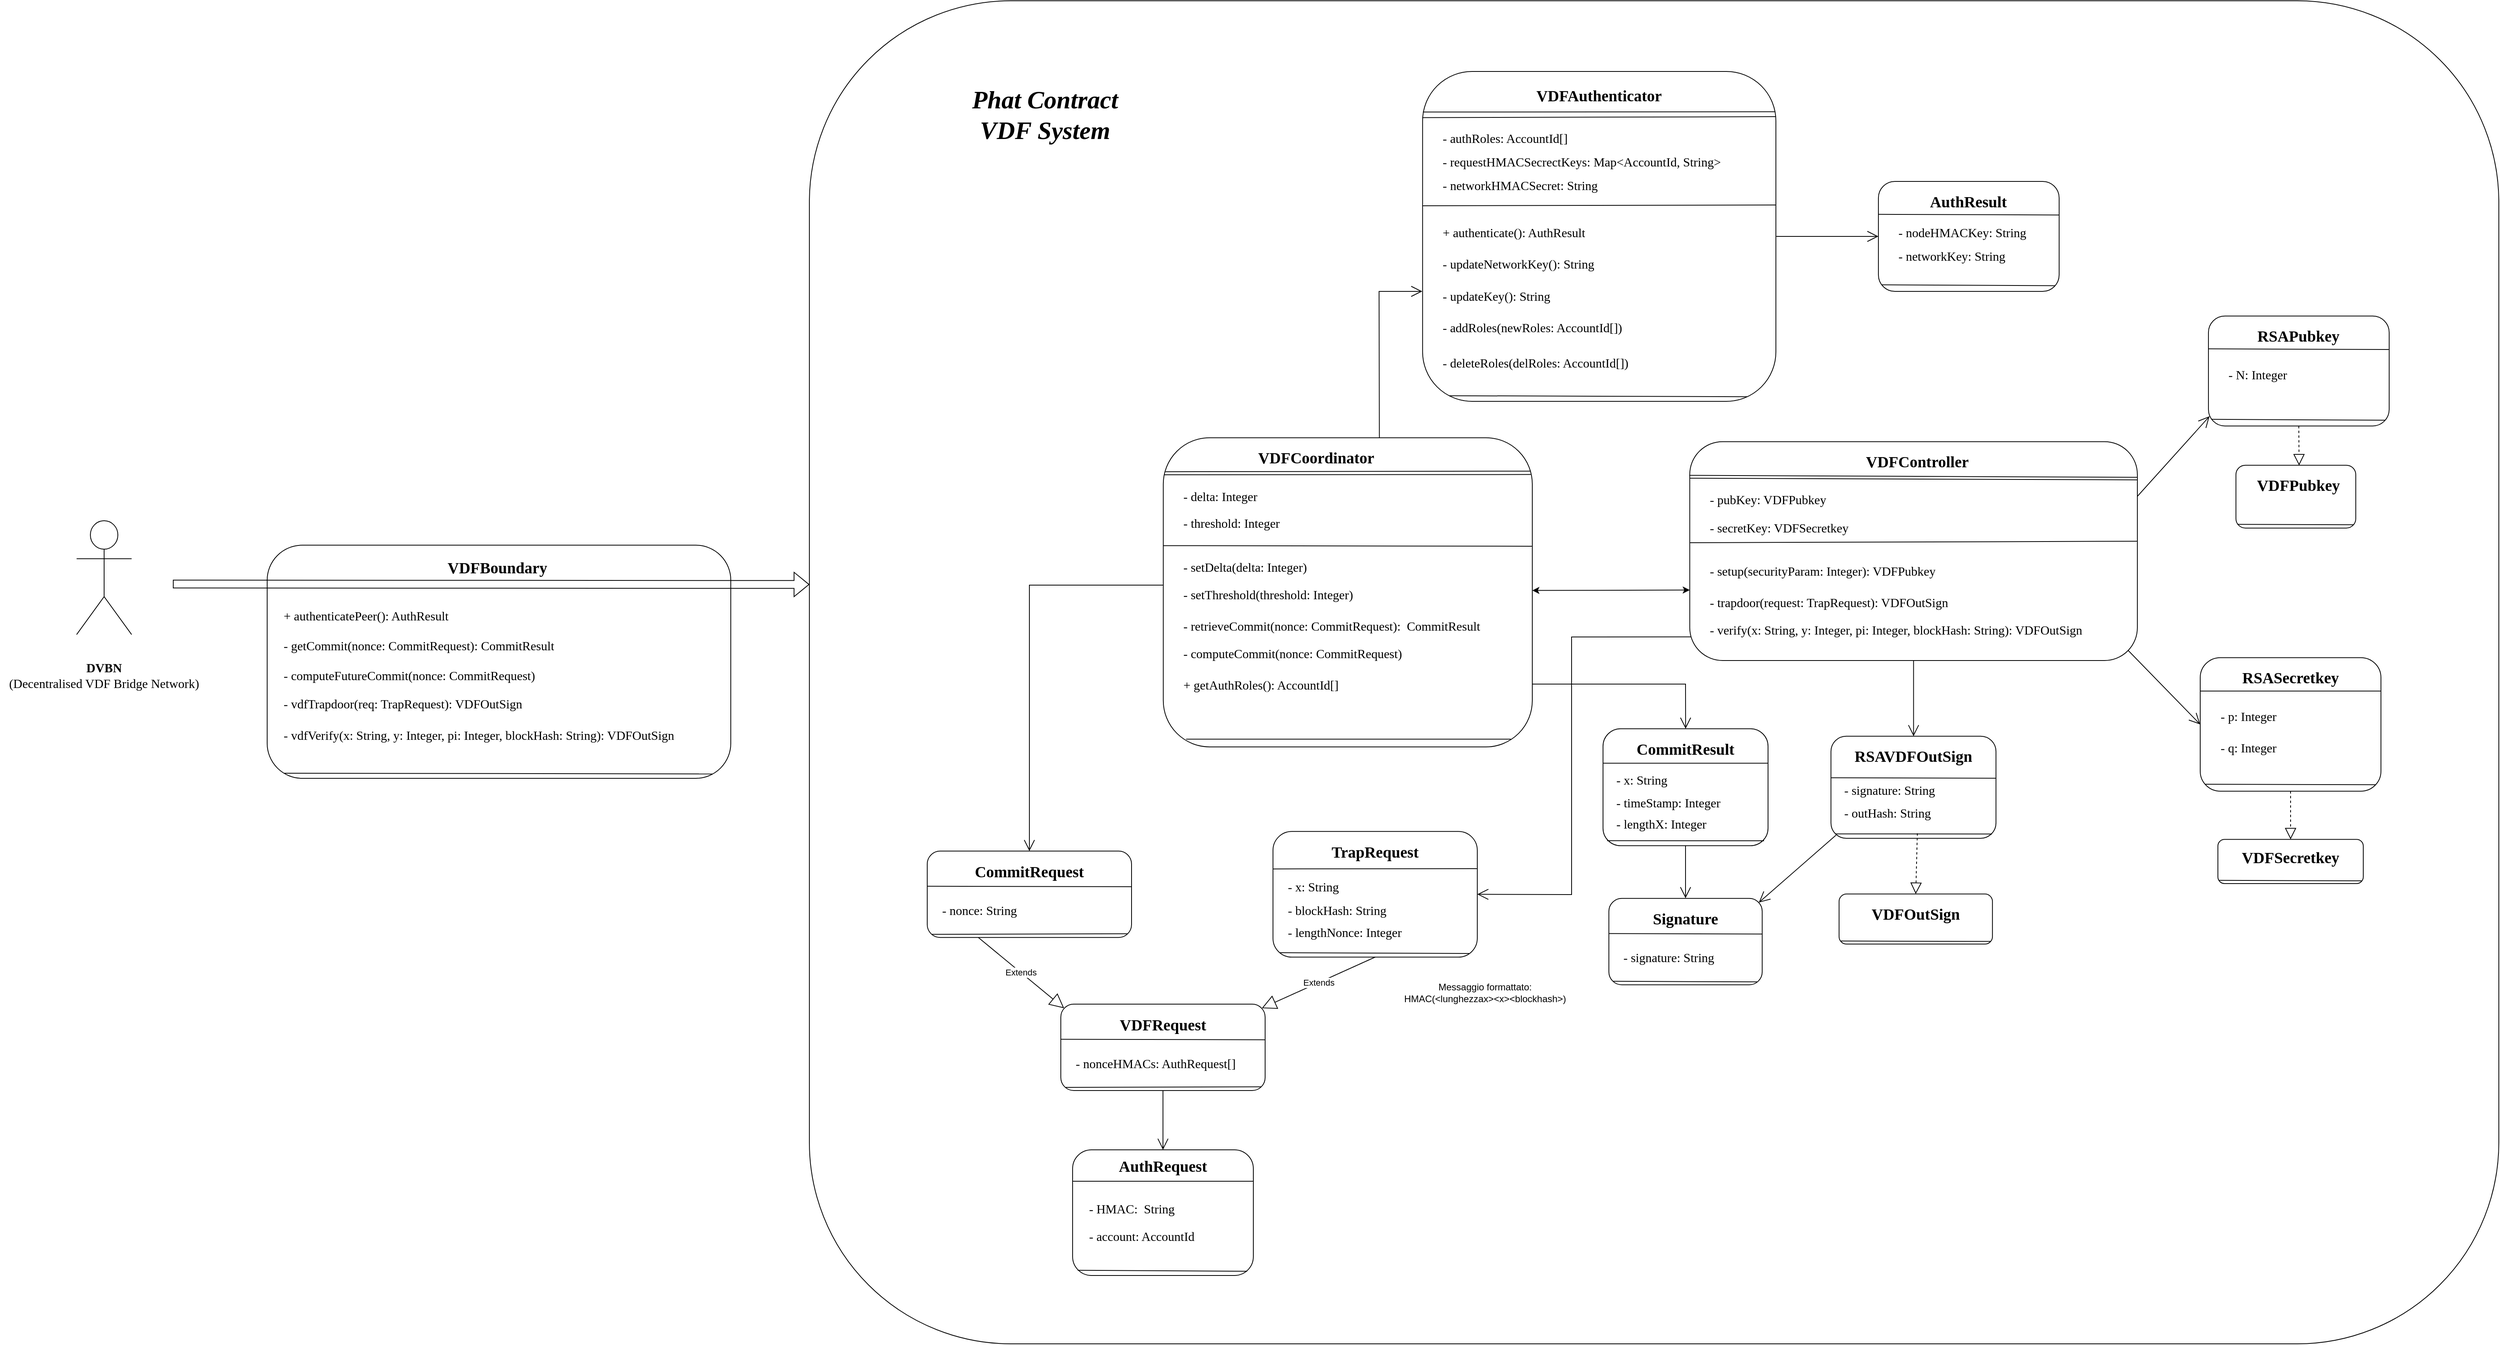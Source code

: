 <mxfile version="21.3.8" type="github">
  <diagram id="C5RBs43oDa-KdzZeNtuy" name="Page-1">
    <mxGraphModel dx="5760" dy="2260" grid="1" gridSize="10" guides="1" tooltips="1" connect="1" arrows="1" fold="1" page="1" pageScale="1" pageWidth="120000" pageHeight="160000" math="0" shadow="0">
      <root>
        <mxCell id="WIyWlLk6GJQsqaUBKTNV-0" />
        <mxCell id="WIyWlLk6GJQsqaUBKTNV-1" parent="WIyWlLk6GJQsqaUBKTNV-0" />
        <mxCell id="0fWm44xVdsUBo4QT0MKz-51" value="" style="rounded=1;whiteSpace=wrap;html=1;" vertex="1" parent="WIyWlLk6GJQsqaUBKTNV-1">
          <mxGeometry x="1110" y="250" width="2150" height="1710" as="geometry" />
        </mxCell>
        <mxCell id="3_1_JiswwGQ6XDFufu0A-0" value="" style="rounded=1;whiteSpace=wrap;html=1;" parent="WIyWlLk6GJQsqaUBKTNV-1" vertex="1">
          <mxGeometry x="2230.39" y="811.32" width="569.61" height="278.68" as="geometry" />
        </mxCell>
        <mxCell id="3_1_JiswwGQ6XDFufu0A-1" value="&lt;b&gt;VDFController&lt;/b&gt;" style="text;html=1;strokeColor=none;fillColor=none;align=center;verticalAlign=middle;whiteSpace=wrap;rounded=0;fontFamily=Georgia;fontSize=20;" parent="WIyWlLk6GJQsqaUBKTNV-1" vertex="1">
          <mxGeometry x="2440.19" y="811.32" width="160" height="50" as="geometry" />
        </mxCell>
        <mxCell id="3_1_JiswwGQ6XDFufu0A-7" value="&lt;font style=&quot;font-size: 16px;&quot; face=&quot;Georgia&quot;&gt;- pubKey: VDFPubkey&lt;/font&gt;" style="text;strokeColor=none;fillColor=none;align=left;verticalAlign=middle;spacingLeft=4;spacingRight=4;overflow=hidden;points=[[0,0.5],[1,0.5]];portConstraint=eastwest;rotatable=0;whiteSpace=wrap;html=1;" parent="WIyWlLk6GJQsqaUBKTNV-1" vertex="1">
          <mxGeometry x="2250.39" y="870.0" width="180" height="30" as="geometry" />
        </mxCell>
        <mxCell id="3_1_JiswwGQ6XDFufu0A-8" value="&lt;font style=&quot;font-size: 16px;&quot; face=&quot;Georgia&quot;&gt;- secretKey: VDFSecretkey&lt;/font&gt;" style="text;strokeColor=none;fillColor=none;align=left;verticalAlign=middle;spacingLeft=4;spacingRight=4;overflow=hidden;points=[[0,0.5],[1,0.5]];portConstraint=eastwest;rotatable=0;whiteSpace=wrap;html=1;" parent="WIyWlLk6GJQsqaUBKTNV-1" vertex="1">
          <mxGeometry x="2250.39" y="906.32" width="200" height="30" as="geometry" />
        </mxCell>
        <mxCell id="3_1_JiswwGQ6XDFufu0A-9" value="&lt;font style=&quot;font-size: 16px;&quot; face=&quot;Georgia&quot;&gt;- setup(securityParam: Integer): VDFPubkey&lt;/font&gt;" style="text;strokeColor=none;fillColor=none;align=left;verticalAlign=middle;spacingLeft=4;spacingRight=4;overflow=hidden;points=[[0,0.5],[1,0.5]];portConstraint=eastwest;rotatable=0;whiteSpace=wrap;html=1;" parent="WIyWlLk6GJQsqaUBKTNV-1" vertex="1">
          <mxGeometry x="2250.39" y="961.32" width="339.61" height="30" as="geometry" />
        </mxCell>
        <mxCell id="3_1_JiswwGQ6XDFufu0A-10" value="&lt;font style=&quot;font-size: 16px;&quot; face=&quot;Georgia&quot;&gt;- trapdoor(request: TrapRequest): VDFOutSign&lt;/font&gt;" style="text;strokeColor=none;fillColor=none;align=left;verticalAlign=middle;spacingLeft=4;spacingRight=4;overflow=hidden;points=[[0,0.5],[1,0.5]];portConstraint=eastwest;rotatable=0;whiteSpace=wrap;html=1;" parent="WIyWlLk6GJQsqaUBKTNV-1" vertex="1">
          <mxGeometry x="2250.39" y="1001.32" width="359.61" height="30" as="geometry" />
        </mxCell>
        <mxCell id="3_1_JiswwGQ6XDFufu0A-29" value="" style="rounded=1;whiteSpace=wrap;html=1;" parent="WIyWlLk6GJQsqaUBKTNV-1" vertex="1">
          <mxGeometry x="1560.39" y="806.32" width="469.61" height="393.68" as="geometry" />
        </mxCell>
        <mxCell id="3_1_JiswwGQ6XDFufu0A-30" value="&lt;b&gt;VDFCoordinator&lt;/b&gt;" style="text;html=1;strokeColor=none;fillColor=none;align=center;verticalAlign=middle;whiteSpace=wrap;rounded=0;fontFamily=Georgia;fontSize=20;" parent="WIyWlLk6GJQsqaUBKTNV-1" vertex="1">
          <mxGeometry x="1675.39" y="806.32" width="160" height="50" as="geometry" />
        </mxCell>
        <mxCell id="3_1_JiswwGQ6XDFufu0A-31" value="&lt;font style=&quot;font-size: 16px;&quot; face=&quot;Georgia&quot;&gt;- delta: Integer&lt;/font&gt;" style="text;strokeColor=none;fillColor=none;align=left;verticalAlign=middle;spacingLeft=4;spacingRight=4;overflow=hidden;points=[[0,0.5],[1,0.5]];portConstraint=eastwest;rotatable=0;whiteSpace=wrap;html=1;" parent="WIyWlLk6GJQsqaUBKTNV-1" vertex="1">
          <mxGeometry x="1580.39" y="866.32" width="180" height="30" as="geometry" />
        </mxCell>
        <mxCell id="3_1_JiswwGQ6XDFufu0A-32" value="&lt;font style=&quot;font-size: 16px;&quot; face=&quot;Georgia&quot;&gt;- threshold: Integer&lt;/font&gt;" style="text;strokeColor=none;fillColor=none;align=left;verticalAlign=middle;spacingLeft=4;spacingRight=4;overflow=hidden;points=[[0,0.5],[1,0.5]];portConstraint=eastwest;rotatable=0;whiteSpace=wrap;html=1;" parent="WIyWlLk6GJQsqaUBKTNV-1" vertex="1">
          <mxGeometry x="1580.39" y="900.0" width="170" height="30" as="geometry" />
        </mxCell>
        <mxCell id="3_1_JiswwGQ6XDFufu0A-33" value="&lt;font style=&quot;font-size: 16px;&quot; face=&quot;Georgia&quot;&gt;- setDelta(delta: Integer)&lt;/font&gt;" style="text;strokeColor=none;fillColor=none;align=left;verticalAlign=middle;spacingLeft=4;spacingRight=4;overflow=hidden;points=[[0,0.5],[1,0.5]];portConstraint=eastwest;rotatable=0;whiteSpace=wrap;html=1;" parent="WIyWlLk6GJQsqaUBKTNV-1" vertex="1">
          <mxGeometry x="1580.39" y="956.32" width="290" height="30" as="geometry" />
        </mxCell>
        <mxCell id="3_1_JiswwGQ6XDFufu0A-34" value="&lt;font style=&quot;font-size: 16px;&quot; face=&quot;Georgia&quot;&gt;- setThreshold(threshold: Integer)&lt;/font&gt;" style="text;strokeColor=none;fillColor=none;align=left;verticalAlign=middle;spacingLeft=4;spacingRight=4;overflow=hidden;points=[[0,0.5],[1,0.5]];portConstraint=eastwest;rotatable=0;whiteSpace=wrap;html=1;" parent="WIyWlLk6GJQsqaUBKTNV-1" vertex="1">
          <mxGeometry x="1580.0" y="991.32" width="370" height="30" as="geometry" />
        </mxCell>
        <mxCell id="3_1_JiswwGQ6XDFufu0A-35" value="&lt;font style=&quot;font-size: 16px;&quot; face=&quot;Georgia&quot;&gt;- retrieveCommit(nonce: CommitRequest):&amp;nbsp; CommitResult&lt;/font&gt;" style="text;strokeColor=none;fillColor=none;align=left;verticalAlign=middle;spacingLeft=4;spacingRight=4;overflow=hidden;points=[[0,0.5],[1,0.5]];portConstraint=eastwest;rotatable=0;whiteSpace=wrap;html=1;" parent="WIyWlLk6GJQsqaUBKTNV-1" vertex="1">
          <mxGeometry x="1580.39" y="1031.32" width="439.61" height="30" as="geometry" />
        </mxCell>
        <mxCell id="3_1_JiswwGQ6XDFufu0A-36" value="&lt;font style=&quot;font-size: 16px;&quot; face=&quot;Georgia&quot;&gt;+ getAuthRoles(): AccountId[]&lt;/font&gt;" style="text;strokeColor=none;fillColor=none;align=left;verticalAlign=middle;spacingLeft=4;spacingRight=4;overflow=hidden;points=[[0,0.5],[1,0.5]];portConstraint=eastwest;rotatable=0;whiteSpace=wrap;html=1;" parent="WIyWlLk6GJQsqaUBKTNV-1" vertex="1">
          <mxGeometry x="1580.0" y="1106.32" width="290" height="30" as="geometry" />
        </mxCell>
        <mxCell id="3_1_JiswwGQ6XDFufu0A-37" value="" style="rounded=1;whiteSpace=wrap;html=1;" parent="WIyWlLk6GJQsqaUBKTNV-1" vertex="1">
          <mxGeometry x="1890.39" y="340" width="449.61" height="420" as="geometry" />
        </mxCell>
        <mxCell id="3_1_JiswwGQ6XDFufu0A-38" value="&lt;b&gt;VDFAuthenticator&lt;/b&gt;" style="text;html=1;strokeColor=none;fillColor=none;align=center;verticalAlign=middle;whiteSpace=wrap;rounded=0;fontFamily=Georgia;fontSize=20;" parent="WIyWlLk6GJQsqaUBKTNV-1" vertex="1">
          <mxGeometry x="2035.2" y="350" width="160" height="40" as="geometry" />
        </mxCell>
        <mxCell id="3_1_JiswwGQ6XDFufu0A-39" value="&lt;font style=&quot;font-size: 16px;&quot; face=&quot;Georgia&quot;&gt;- authRoles: AccountId[]&lt;/font&gt;" style="text;strokeColor=none;fillColor=none;align=left;verticalAlign=middle;spacingLeft=4;spacingRight=4;overflow=hidden;points=[[0,0.5],[1,0.5]];portConstraint=eastwest;rotatable=0;whiteSpace=wrap;html=1;" parent="WIyWlLk6GJQsqaUBKTNV-1" vertex="1">
          <mxGeometry x="1910" y="410" width="199.61" height="30" as="geometry" />
        </mxCell>
        <mxCell id="3_1_JiswwGQ6XDFufu0A-41" value="&lt;font style=&quot;font-size: 16px;&quot; face=&quot;Georgia&quot;&gt;- updateKey(): String&lt;/font&gt;" style="text;strokeColor=none;fillColor=none;align=left;verticalAlign=middle;spacingLeft=4;spacingRight=4;overflow=hidden;points=[[0,0.5],[1,0.5]];portConstraint=eastwest;rotatable=0;whiteSpace=wrap;html=1;" parent="WIyWlLk6GJQsqaUBKTNV-1" vertex="1">
          <mxGeometry x="1910.0" y="611.32" width="290" height="30" as="geometry" />
        </mxCell>
        <mxCell id="3_1_JiswwGQ6XDFufu0A-42" value="&lt;font style=&quot;font-size: 16px;&quot; face=&quot;Georgia&quot;&gt;- addRoles(newRoles: AccountId[])&lt;/font&gt;" style="text;strokeColor=none;fillColor=none;align=left;verticalAlign=middle;spacingLeft=4;spacingRight=4;overflow=hidden;points=[[0,0.5],[1,0.5]];portConstraint=eastwest;rotatable=0;whiteSpace=wrap;html=1;" parent="WIyWlLk6GJQsqaUBKTNV-1" vertex="1">
          <mxGeometry x="1910.0" y="651.32" width="290" height="30" as="geometry" />
        </mxCell>
        <mxCell id="3_1_JiswwGQ6XDFufu0A-43" value="&lt;font style=&quot;font-size: 16px;&quot; face=&quot;Georgia&quot;&gt;- deleteRoles(delRoles: AccountId[])&lt;/font&gt;" style="text;strokeColor=none;fillColor=none;align=left;verticalAlign=middle;spacingLeft=4;spacingRight=4;overflow=hidden;points=[[0,0.5],[1,0.5]];portConstraint=eastwest;rotatable=0;whiteSpace=wrap;html=1;" parent="WIyWlLk6GJQsqaUBKTNV-1" vertex="1">
          <mxGeometry x="1910.39" y="696.32" width="290" height="30" as="geometry" />
        </mxCell>
        <mxCell id="3_1_JiswwGQ6XDFufu0A-45" value="" style="rounded=1;whiteSpace=wrap;html=1;" parent="WIyWlLk6GJQsqaUBKTNV-1" vertex="1">
          <mxGeometry x="2890.46" y="651.32" width="230" height="140" as="geometry" />
        </mxCell>
        <mxCell id="3_1_JiswwGQ6XDFufu0A-46" value="&lt;b&gt;RSAPubkey&lt;/b&gt;" style="text;html=1;strokeColor=none;fillColor=none;align=center;verticalAlign=middle;whiteSpace=wrap;rounded=0;fontFamily=Georgia;fontSize=20;" parent="WIyWlLk6GJQsqaUBKTNV-1" vertex="1">
          <mxGeometry x="2925.46" y="651.32" width="160" height="50" as="geometry" />
        </mxCell>
        <mxCell id="3_1_JiswwGQ6XDFufu0A-47" value="&lt;font style=&quot;font-size: 16px;&quot; face=&quot;Georgia&quot;&gt;- N: Integer&lt;/font&gt;" style="text;strokeColor=none;fillColor=none;align=left;verticalAlign=middle;spacingLeft=4;spacingRight=4;overflow=hidden;points=[[0,0.5],[1,0.5]];portConstraint=eastwest;rotatable=0;whiteSpace=wrap;html=1;" parent="WIyWlLk6GJQsqaUBKTNV-1" vertex="1">
          <mxGeometry x="2910.46" y="711.32" width="180" height="30" as="geometry" />
        </mxCell>
        <mxCell id="3_1_JiswwGQ6XDFufu0A-53" value="" style="rounded=1;whiteSpace=wrap;html=1;" parent="WIyWlLk6GJQsqaUBKTNV-1" vertex="1">
          <mxGeometry x="2925.46" y="841.32" width="152.5" height="80" as="geometry" />
        </mxCell>
        <mxCell id="3_1_JiswwGQ6XDFufu0A-54" value="&lt;b&gt;VDFPubkey&lt;/b&gt;" style="text;html=1;strokeColor=none;fillColor=none;align=center;verticalAlign=middle;whiteSpace=wrap;rounded=0;fontFamily=Georgia;fontSize=20;" parent="WIyWlLk6GJQsqaUBKTNV-1" vertex="1">
          <mxGeometry x="2925.46" y="846.32" width="160" height="40" as="geometry" />
        </mxCell>
        <mxCell id="3_1_JiswwGQ6XDFufu0A-56" value="" style="rounded=1;whiteSpace=wrap;html=1;" parent="WIyWlLk6GJQsqaUBKTNV-1" vertex="1">
          <mxGeometry x="2880" y="1086.32" width="230" height="170" as="geometry" />
        </mxCell>
        <mxCell id="3_1_JiswwGQ6XDFufu0A-57" value="&lt;b&gt;RSASecretkey&lt;/b&gt;" style="text;html=1;strokeColor=none;fillColor=none;align=center;verticalAlign=middle;whiteSpace=wrap;rounded=0;fontFamily=Georgia;fontSize=20;" parent="WIyWlLk6GJQsqaUBKTNV-1" vertex="1">
          <mxGeometry x="2915" y="1086.32" width="160" height="50" as="geometry" />
        </mxCell>
        <mxCell id="3_1_JiswwGQ6XDFufu0A-58" value="&lt;font style=&quot;font-size: 16px;&quot; face=&quot;Georgia&quot;&gt;- p: Integer&lt;/font&gt;" style="text;strokeColor=none;fillColor=none;align=left;verticalAlign=middle;spacingLeft=4;spacingRight=4;overflow=hidden;points=[[0,0.5],[1,0.5]];portConstraint=eastwest;rotatable=0;whiteSpace=wrap;html=1;" parent="WIyWlLk6GJQsqaUBKTNV-1" vertex="1">
          <mxGeometry x="2900" y="1146.32" width="180" height="30" as="geometry" />
        </mxCell>
        <mxCell id="3_1_JiswwGQ6XDFufu0A-59" value="" style="rounded=1;whiteSpace=wrap;html=1;" parent="WIyWlLk6GJQsqaUBKTNV-1" vertex="1">
          <mxGeometry x="2902.5" y="1317.78" width="185" height="56.18" as="geometry" />
        </mxCell>
        <mxCell id="3_1_JiswwGQ6XDFufu0A-60" value="&lt;b&gt;VDFSecretkey&lt;/b&gt;" style="text;html=1;strokeColor=none;fillColor=none;align=center;verticalAlign=middle;whiteSpace=wrap;rounded=0;fontFamily=Georgia;fontSize=20;" parent="WIyWlLk6GJQsqaUBKTNV-1" vertex="1">
          <mxGeometry x="2915" y="1317.78" width="160" height="43.82" as="geometry" />
        </mxCell>
        <mxCell id="3_1_JiswwGQ6XDFufu0A-61" value="&lt;font style=&quot;font-size: 16px;&quot; face=&quot;Georgia&quot;&gt;- q: Integer&lt;/font&gt;" style="text;strokeColor=none;fillColor=none;align=left;verticalAlign=middle;spacingLeft=4;spacingRight=4;overflow=hidden;points=[[0,0.5],[1,0.5]];portConstraint=eastwest;rotatable=0;whiteSpace=wrap;html=1;" parent="WIyWlLk6GJQsqaUBKTNV-1" vertex="1">
          <mxGeometry x="2900" y="1186.32" width="180" height="30" as="geometry" />
        </mxCell>
        <mxCell id="3_1_JiswwGQ6XDFufu0A-62" value="" style="endArrow=block;dashed=1;endFill=0;endSize=12;html=1;rounded=0;exitX=0.5;exitY=1;exitDx=0;exitDy=0;entryX=0.527;entryY=0.004;entryDx=0;entryDy=0;entryPerimeter=0;" parent="WIyWlLk6GJQsqaUBKTNV-1" source="3_1_JiswwGQ6XDFufu0A-45" target="3_1_JiswwGQ6XDFufu0A-53" edge="1">
          <mxGeometry width="160" relative="1" as="geometry">
            <mxPoint x="3400.46" y="961.32" as="sourcePoint" />
            <mxPoint x="3005.96" y="871.32" as="targetPoint" />
          </mxGeometry>
        </mxCell>
        <mxCell id="3_1_JiswwGQ6XDFufu0A-64" value="" style="endArrow=block;dashed=1;endFill=0;endSize=12;html=1;rounded=0;entryX=0.5;entryY=0;entryDx=0;entryDy=0;exitX=0.5;exitY=1;exitDx=0;exitDy=0;" parent="WIyWlLk6GJQsqaUBKTNV-1" source="3_1_JiswwGQ6XDFufu0A-56" target="3_1_JiswwGQ6XDFufu0A-59" edge="1">
          <mxGeometry width="160" relative="1" as="geometry">
            <mxPoint x="2760" y="1286.32" as="sourcePoint" />
            <mxPoint x="2820" y="1376.32" as="targetPoint" />
          </mxGeometry>
        </mxCell>
        <mxCell id="3_1_JiswwGQ6XDFufu0A-66" value="" style="endArrow=open;endFill=1;endSize=12;html=1;rounded=0;exitX=1;exitY=0.25;exitDx=0;exitDy=0;entryX=0.006;entryY=0.912;entryDx=0;entryDy=0;entryPerimeter=0;" parent="WIyWlLk6GJQsqaUBKTNV-1" source="3_1_JiswwGQ6XDFufu0A-0" target="3_1_JiswwGQ6XDFufu0A-45" edge="1">
          <mxGeometry width="160" relative="1" as="geometry">
            <mxPoint x="2360.39" y="1081.32" as="sourcePoint" />
            <mxPoint x="2890" y="780" as="targetPoint" />
          </mxGeometry>
        </mxCell>
        <mxCell id="3_1_JiswwGQ6XDFufu0A-67" value="" style="endArrow=open;endFill=1;endSize=12;html=1;rounded=0;entryX=0;entryY=0.5;entryDx=0;entryDy=0;exitX=0.979;exitY=0.953;exitDx=0;exitDy=0;exitPerimeter=0;" parent="WIyWlLk6GJQsqaUBKTNV-1" source="3_1_JiswwGQ6XDFufu0A-0" target="3_1_JiswwGQ6XDFufu0A-56" edge="1">
          <mxGeometry width="160" relative="1" as="geometry">
            <mxPoint x="2740" y="1010" as="sourcePoint" />
            <mxPoint x="1900.39" y="1133.32" as="targetPoint" />
          </mxGeometry>
        </mxCell>
        <mxCell id="3_1_JiswwGQ6XDFufu0A-72" value="" style="rounded=1;whiteSpace=wrap;html=1;" parent="WIyWlLk6GJQsqaUBKTNV-1" vertex="1">
          <mxGeometry x="420" y="943.17" width="590" height="296.83" as="geometry" />
        </mxCell>
        <mxCell id="3_1_JiswwGQ6XDFufu0A-73" value="&lt;b&gt;VDFBoundary&lt;/b&gt;" style="text;html=1;strokeColor=none;fillColor=none;align=center;verticalAlign=middle;whiteSpace=wrap;rounded=0;fontFamily=Georgia;fontSize=20;" parent="WIyWlLk6GJQsqaUBKTNV-1" vertex="1">
          <mxGeometry x="632.5" y="946.32" width="160" height="50" as="geometry" />
        </mxCell>
        <mxCell id="3_1_JiswwGQ6XDFufu0A-74" value="&lt;font style=&quot;font-size: 16px;&quot; face=&quot;Georgia&quot;&gt;+ authenticatePeer(): AuthResult&lt;/font&gt;" style="text;strokeColor=none;fillColor=none;align=left;verticalAlign=middle;spacingLeft=4;spacingRight=4;overflow=hidden;points=[[0,0.5],[1,0.5]];portConstraint=eastwest;rotatable=0;whiteSpace=wrap;html=1;" parent="WIyWlLk6GJQsqaUBKTNV-1" vertex="1">
          <mxGeometry x="435" y="1018.17" width="245" height="30" as="geometry" />
        </mxCell>
        <mxCell id="3_1_JiswwGQ6XDFufu0A-75" value="&lt;font style=&quot;font-size: 16px;&quot; face=&quot;Georgia&quot;&gt;- getCommit(nonce: CommitRequest): CommitResult&lt;/font&gt;" style="text;strokeColor=none;fillColor=none;align=left;verticalAlign=middle;spacingLeft=4;spacingRight=4;overflow=hidden;points=[[0,0.5],[1,0.5]];portConstraint=eastwest;rotatable=0;whiteSpace=wrap;html=1;" parent="WIyWlLk6GJQsqaUBKTNV-1" vertex="1">
          <mxGeometry x="435" y="1056.32" width="405" height="30" as="geometry" />
        </mxCell>
        <mxCell id="3_1_JiswwGQ6XDFufu0A-77" value="&lt;font style=&quot;font-size: 16px;&quot; face=&quot;Georgia&quot;&gt;- vdfTrapdoor(req: TrapRequest): VDFOutSign&lt;/font&gt;" style="text;strokeColor=none;fillColor=none;align=left;verticalAlign=middle;spacingLeft=4;spacingRight=4;overflow=hidden;points=[[0,0.5],[1,0.5]];portConstraint=eastwest;rotatable=0;whiteSpace=wrap;html=1;" parent="WIyWlLk6GJQsqaUBKTNV-1" vertex="1">
          <mxGeometry x="435" y="1130.0" width="375" height="30" as="geometry" />
        </mxCell>
        <mxCell id="dONdPEmkpNlLmObzI7pI-0" value="" style="endArrow=none;html=1;rounded=0;exitX=-0.001;exitY=0.154;exitDx=0;exitDy=0;exitPerimeter=0;entryX=1;entryY=0.163;entryDx=0;entryDy=0;entryPerimeter=0;" parent="WIyWlLk6GJQsqaUBKTNV-1" source="3_1_JiswwGQ6XDFufu0A-0" target="3_1_JiswwGQ6XDFufu0A-0" edge="1">
          <mxGeometry width="50" height="50" relative="1" as="geometry">
            <mxPoint x="2930.39" y="1201.32" as="sourcePoint" />
            <mxPoint x="2980.39" y="1151.32" as="targetPoint" />
          </mxGeometry>
        </mxCell>
        <mxCell id="dONdPEmkpNlLmObzI7pI-1" value="" style="endArrow=none;html=1;rounded=0;exitX=0;exitY=0.167;exitDx=0;exitDy=0;exitPerimeter=0;" parent="WIyWlLk6GJQsqaUBKTNV-1" source="3_1_JiswwGQ6XDFufu0A-0" edge="1">
          <mxGeometry width="50" height="50" relative="1" as="geometry">
            <mxPoint x="2240.39" y="870.32" as="sourcePoint" />
            <mxPoint x="2800" y="860" as="targetPoint" />
          </mxGeometry>
        </mxCell>
        <mxCell id="dONdPEmkpNlLmObzI7pI-2" value="" style="endArrow=none;html=1;rounded=0;entryX=0.999;entryY=0.455;entryDx=0;entryDy=0;entryPerimeter=0;" parent="WIyWlLk6GJQsqaUBKTNV-1" target="3_1_JiswwGQ6XDFufu0A-0" edge="1">
          <mxGeometry width="50" height="50" relative="1" as="geometry">
            <mxPoint x="2230" y="940" as="sourcePoint" />
            <mxPoint x="2630.39" y="877.32" as="targetPoint" />
          </mxGeometry>
        </mxCell>
        <mxCell id="dONdPEmkpNlLmObzI7pI-3" value="" style="endArrow=none;html=1;rounded=0;exitX=0.013;exitY=0.941;exitDx=0;exitDy=0;exitPerimeter=0;entryX=0.98;entryY=0.947;entryDx=0;entryDy=0;entryPerimeter=0;" parent="WIyWlLk6GJQsqaUBKTNV-1" source="3_1_JiswwGQ6XDFufu0A-53" target="3_1_JiswwGQ6XDFufu0A-53" edge="1">
          <mxGeometry width="50" height="50" relative="1" as="geometry">
            <mxPoint x="3147.96" y="931.32" as="sourcePoint" />
            <mxPoint x="3157.96" y="911.32" as="targetPoint" />
          </mxGeometry>
        </mxCell>
        <mxCell id="dONdPEmkpNlLmObzI7pI-4" value="" style="endArrow=none;html=1;rounded=0;exitX=0.017;exitY=0.94;exitDx=0;exitDy=0;exitPerimeter=0;entryX=0.979;entryY=0.948;entryDx=0;entryDy=0;entryPerimeter=0;" parent="WIyWlLk6GJQsqaUBKTNV-1" source="3_1_JiswwGQ6XDFufu0A-45" target="3_1_JiswwGQ6XDFufu0A-45" edge="1">
          <mxGeometry width="50" height="50" relative="1" as="geometry">
            <mxPoint x="2892.46" y="746.32" as="sourcePoint" />
            <mxPoint x="3120.46" y="747.32" as="targetPoint" />
          </mxGeometry>
        </mxCell>
        <mxCell id="dONdPEmkpNlLmObzI7pI-5" value="" style="endArrow=none;html=1;rounded=0;exitX=-0.002;exitY=0.299;exitDx=0;exitDy=0;exitPerimeter=0;entryX=0.999;entryY=0.305;entryDx=0;entryDy=0;entryPerimeter=0;" parent="WIyWlLk6GJQsqaUBKTNV-1" source="3_1_JiswwGQ6XDFufu0A-45" target="3_1_JiswwGQ6XDFufu0A-45" edge="1">
          <mxGeometry width="50" height="50" relative="1" as="geometry">
            <mxPoint x="2890.46" y="701.32" as="sourcePoint" />
            <mxPoint x="3112.46" y="702.32" as="targetPoint" />
          </mxGeometry>
        </mxCell>
        <mxCell id="dONdPEmkpNlLmObzI7pI-7" value="" style="endArrow=none;html=1;rounded=0;exitX=0;exitY=0.25;exitDx=0;exitDy=0;entryX=1;entryY=0.25;entryDx=0;entryDy=0;" parent="WIyWlLk6GJQsqaUBKTNV-1" source="3_1_JiswwGQ6XDFufu0A-56" target="3_1_JiswwGQ6XDFufu0A-56" edge="1">
          <mxGeometry width="50" height="50" relative="1" as="geometry">
            <mxPoint x="2910" y="1196.32" as="sourcePoint" />
            <mxPoint x="2960" y="1146.32" as="targetPoint" />
          </mxGeometry>
        </mxCell>
        <mxCell id="dONdPEmkpNlLmObzI7pI-8" value="" style="endArrow=none;html=1;rounded=0;exitX=0.026;exitY=0.948;exitDx=0;exitDy=0;exitPerimeter=0;entryX=0.97;entryY=0.952;entryDx=0;entryDy=0;entryPerimeter=0;" parent="WIyWlLk6GJQsqaUBKTNV-1" source="3_1_JiswwGQ6XDFufu0A-56" target="3_1_JiswwGQ6XDFufu0A-56" edge="1">
          <mxGeometry width="50" height="50" relative="1" as="geometry">
            <mxPoint x="2890" y="1139.32" as="sourcePoint" />
            <mxPoint x="3100" y="1247.32" as="targetPoint" />
          </mxGeometry>
        </mxCell>
        <mxCell id="dONdPEmkpNlLmObzI7pI-9" value="" style="endArrow=none;html=1;rounded=0;exitX=0.008;exitY=0.928;exitDx=0;exitDy=0;exitPerimeter=0;entryX=0.991;entryY=0.938;entryDx=0;entryDy=0;entryPerimeter=0;" parent="WIyWlLk6GJQsqaUBKTNV-1" source="3_1_JiswwGQ6XDFufu0A-59" target="3_1_JiswwGQ6XDFufu0A-59" edge="1">
          <mxGeometry width="50" height="50" relative="1" as="geometry">
            <mxPoint x="3090" y="1287.78" as="sourcePoint" />
            <mxPoint x="3140" y="1237.78" as="targetPoint" />
          </mxGeometry>
        </mxCell>
        <mxCell id="dONdPEmkpNlLmObzI7pI-12" value="" style="endArrow=none;html=1;rounded=0;entryX=0.995;entryY=0.108;entryDx=0;entryDy=0;entryPerimeter=0;exitX=0.006;exitY=0.11;exitDx=0;exitDy=0;exitPerimeter=0;" parent="WIyWlLk6GJQsqaUBKTNV-1" source="3_1_JiswwGQ6XDFufu0A-29" target="3_1_JiswwGQ6XDFufu0A-29" edge="1">
          <mxGeometry width="50" height="50" relative="1" as="geometry">
            <mxPoint x="1560" y="850" as="sourcePoint" />
            <mxPoint x="1950.39" y="861.32" as="targetPoint" />
          </mxGeometry>
        </mxCell>
        <mxCell id="dONdPEmkpNlLmObzI7pI-13" value="" style="endArrow=none;html=1;rounded=0;entryX=0.996;entryY=0.119;entryDx=0;entryDy=0;entryPerimeter=0;exitX=0.003;exitY=0.12;exitDx=0;exitDy=0;exitPerimeter=0;" parent="WIyWlLk6GJQsqaUBKTNV-1" source="3_1_JiswwGQ6XDFufu0A-29" target="3_1_JiswwGQ6XDFufu0A-29" edge="1">
          <mxGeometry width="50" height="50" relative="1" as="geometry">
            <mxPoint x="1560" y="853" as="sourcePoint" />
            <mxPoint x="1960.39" y="870.32" as="targetPoint" />
          </mxGeometry>
        </mxCell>
        <mxCell id="dONdPEmkpNlLmObzI7pI-14" value="" style="endArrow=none;html=1;rounded=0;exitX=0.062;exitY=0.975;exitDx=0;exitDy=0;exitPerimeter=0;entryX=0.942;entryY=0.975;entryDx=0;entryDy=0;entryPerimeter=0;" parent="WIyWlLk6GJQsqaUBKTNV-1" source="3_1_JiswwGQ6XDFufu0A-29" target="3_1_JiswwGQ6XDFufu0A-29" edge="1">
          <mxGeometry width="50" height="50" relative="1" as="geometry">
            <mxPoint x="1570.39" y="1131.32" as="sourcePoint" />
            <mxPoint x="1960.39" y="1132.32" as="targetPoint" />
          </mxGeometry>
        </mxCell>
        <mxCell id="dONdPEmkpNlLmObzI7pI-15" value="" style="endArrow=none;html=1;rounded=0;exitX=0;exitY=0.349;exitDx=0;exitDy=0;exitPerimeter=0;entryX=0.999;entryY=0.351;entryDx=0;entryDy=0;entryPerimeter=0;" parent="WIyWlLk6GJQsqaUBKTNV-1" source="3_1_JiswwGQ6XDFufu0A-29" target="3_1_JiswwGQ6XDFufu0A-29" edge="1">
          <mxGeometry width="50" height="50" relative="1" as="geometry">
            <mxPoint x="1660.39" y="971.32" as="sourcePoint" />
            <mxPoint x="1950.39" y="941.32" as="targetPoint" />
          </mxGeometry>
        </mxCell>
        <mxCell id="dONdPEmkpNlLmObzI7pI-23" value="" style="endArrow=none;html=1;rounded=0;exitX=0.036;exitY=0.978;exitDx=0;exitDy=0;exitPerimeter=0;entryX=0.961;entryY=0.981;entryDx=0;entryDy=0;entryPerimeter=0;" parent="WIyWlLk6GJQsqaUBKTNV-1" source="3_1_JiswwGQ6XDFufu0A-72" target="3_1_JiswwGQ6XDFufu0A-72" edge="1">
          <mxGeometry width="50" height="50" relative="1" as="geometry">
            <mxPoint x="950" y="1213.17" as="sourcePoint" />
            <mxPoint x="1000" y="1163.17" as="targetPoint" />
          </mxGeometry>
        </mxCell>
        <mxCell id="LTDBiNSd2jul_zr3KSY6-10" value="&lt;font style=&quot;font-size: 31px;&quot; face=&quot;Georgia&quot;&gt;&lt;i style=&quot;font-size: 32px;&quot;&gt;&lt;b&gt;Phat Contract&lt;br&gt;VDF System&lt;/b&gt;&lt;/i&gt;&lt;br&gt;&lt;/font&gt;" style="text;html=1;strokeColor=none;fillColor=none;align=center;verticalAlign=middle;whiteSpace=wrap;rounded=0;" parent="WIyWlLk6GJQsqaUBKTNV-1" vertex="1">
          <mxGeometry x="1280.0" y="330" width="259.61" height="130" as="geometry" />
        </mxCell>
        <mxCell id="LTDBiNSd2jul_zr3KSY6-11" value="" style="shape=flexArrow;endArrow=classic;html=1;rounded=0;entryX=0;entryY=0.434;entryDx=0;entryDy=0;entryPerimeter=0;" parent="WIyWlLk6GJQsqaUBKTNV-1" edge="1">
          <mxGeometry width="50" height="50" relative="1" as="geometry">
            <mxPoint x="300" y="992.66" as="sourcePoint" />
            <mxPoint x="1110" y="993.18" as="targetPoint" />
          </mxGeometry>
        </mxCell>
        <mxCell id="LTDBiNSd2jul_zr3KSY6-12" value="" style="shape=umlActor;verticalLabelPosition=bottom;verticalAlign=top;html=1;" parent="WIyWlLk6GJQsqaUBKTNV-1" vertex="1">
          <mxGeometry x="177.5" y="911.98" width="70" height="145" as="geometry" />
        </mxCell>
        <mxCell id="LTDBiNSd2jul_zr3KSY6-16" value="&lt;font style=&quot;font-size: 16px;&quot; face=&quot;Georgia&quot;&gt;&lt;b&gt;DVBN&lt;br&gt;&lt;/b&gt;(Decentralised VDF Bridge Network)&lt;br&gt;&lt;/font&gt;" style="text;html=1;strokeColor=none;fillColor=none;align=center;verticalAlign=middle;whiteSpace=wrap;rounded=0;" parent="WIyWlLk6GJQsqaUBKTNV-1" vertex="1">
          <mxGeometry x="80" y="1066.98" width="265" height="85" as="geometry" />
        </mxCell>
        <mxCell id="LNDOUN5PMAsbSG-ObxBh-1" value="" style="endArrow=classic;startArrow=classic;html=1;rounded=0;entryX=0;entryY=0.678;entryDx=0;entryDy=0;entryPerimeter=0;exitX=1;exitY=0.494;exitDx=0;exitDy=0;exitPerimeter=0;" parent="WIyWlLk6GJQsqaUBKTNV-1" source="3_1_JiswwGQ6XDFufu0A-29" target="3_1_JiswwGQ6XDFufu0A-0" edge="1">
          <mxGeometry width="50" height="50" relative="1" as="geometry">
            <mxPoint x="1730" y="900" as="sourcePoint" />
            <mxPoint x="1780" y="850" as="targetPoint" />
          </mxGeometry>
        </mxCell>
        <mxCell id="LNDOUN5PMAsbSG-ObxBh-2" value="" style="endArrow=open;endFill=1;endSize=12;html=1;rounded=0;exitX=1;exitY=0;exitDx=0;exitDy=0;" parent="WIyWlLk6GJQsqaUBKTNV-1" source="3_1_JiswwGQ6XDFufu0A-30" edge="1">
          <mxGeometry width="160" relative="1" as="geometry">
            <mxPoint x="2120" y="860" as="sourcePoint" />
            <mxPoint x="1890" y="620" as="targetPoint" />
            <Array as="points">
              <mxPoint x="1835" y="620" />
            </Array>
          </mxGeometry>
        </mxCell>
        <mxCell id="HBPohB_J1IHhmAhJm7vf-26" value="" style="rounded=1;whiteSpace=wrap;html=1;" parent="WIyWlLk6GJQsqaUBKTNV-1" vertex="1">
          <mxGeometry x="1430" y="1527.5" width="260" height="110" as="geometry" />
        </mxCell>
        <mxCell id="HBPohB_J1IHhmAhJm7vf-27" value="&lt;b&gt;VDFRequest&lt;/b&gt;" style="text;html=1;strokeColor=none;fillColor=none;align=center;verticalAlign=middle;whiteSpace=wrap;rounded=0;fontFamily=Georgia;fontSize=20;" parent="WIyWlLk6GJQsqaUBKTNV-1" vertex="1">
          <mxGeometry x="1480" y="1527.5" width="160" height="50" as="geometry" />
        </mxCell>
        <mxCell id="HBPohB_J1IHhmAhJm7vf-30" value="&lt;font style=&quot;font-size: 16px;&quot; face=&quot;Georgia&quot;&gt;- nonceHMACs: AuthRequest[]&amp;nbsp;&amp;nbsp;&lt;/font&gt;" style="text;strokeColor=none;fillColor=none;align=left;verticalAlign=middle;spacingLeft=4;spacingRight=4;overflow=hidden;points=[[0,0.5],[1,0.5]];portConstraint=eastwest;rotatable=0;whiteSpace=wrap;html=1;" parent="WIyWlLk6GJQsqaUBKTNV-1" vertex="1">
          <mxGeometry x="1442.5" y="1587.5" width="247.5" height="30" as="geometry" />
        </mxCell>
        <mxCell id="HBPohB_J1IHhmAhJm7vf-40" value="" style="endArrow=open;endFill=1;endSize=12;html=1;rounded=0;entryX=1;entryY=0.5;entryDx=0;entryDy=0;exitX=0.003;exitY=0.892;exitDx=0;exitDy=0;exitPerimeter=0;" parent="WIyWlLk6GJQsqaUBKTNV-1" source="3_1_JiswwGQ6XDFufu0A-0" edge="1" target="0fWm44xVdsUBo4QT0MKz-0">
          <mxGeometry width="160" relative="1" as="geometry">
            <mxPoint x="2230" y="1060" as="sourcePoint" />
            <mxPoint x="1947.52" y="1335.39" as="targetPoint" />
            <Array as="points">
              <mxPoint x="2080" y="1060" />
              <mxPoint x="2080" y="1388" />
            </Array>
          </mxGeometry>
        </mxCell>
        <mxCell id="HBPohB_J1IHhmAhJm7vf-41" value="" style="endArrow=open;endFill=1;endSize=12;html=1;rounded=0;entryX=0.5;entryY=0;entryDx=0;entryDy=0;" parent="WIyWlLk6GJQsqaUBKTNV-1" target="HBPohB_J1IHhmAhJm7vf-48" edge="1">
          <mxGeometry width="160" relative="1" as="geometry">
            <mxPoint x="1560" y="994" as="sourcePoint" />
            <mxPoint x="1504.92" y="1333.74" as="targetPoint" />
            <Array as="points">
              <mxPoint x="1390" y="994" />
            </Array>
          </mxGeometry>
        </mxCell>
        <mxCell id="HBPohB_J1IHhmAhJm7vf-44" value="Extends" style="endArrow=block;endSize=16;endFill=0;html=1;rounded=0;exitX=0.25;exitY=1;exitDx=0;exitDy=0;entryX=0.016;entryY=0.047;entryDx=0;entryDy=0;entryPerimeter=0;" parent="WIyWlLk6GJQsqaUBKTNV-1" source="HBPohB_J1IHhmAhJm7vf-48" target="HBPohB_J1IHhmAhJm7vf-26" edge="1">
          <mxGeometry width="160" relative="1" as="geometry">
            <mxPoint x="1390" y="1442.64" as="sourcePoint" />
            <mxPoint x="1650" y="1480" as="targetPoint" />
          </mxGeometry>
        </mxCell>
        <mxCell id="HBPohB_J1IHhmAhJm7vf-45" value="" style="endArrow=none;html=1;rounded=0;exitX=0.001;exitY=0.407;exitDx=0;exitDy=0;exitPerimeter=0;entryX=1.001;entryY=0.412;entryDx=0;entryDy=0;entryPerimeter=0;" parent="WIyWlLk6GJQsqaUBKTNV-1" source="HBPohB_J1IHhmAhJm7vf-26" target="HBPohB_J1IHhmAhJm7vf-26" edge="1">
          <mxGeometry width="50" height="50" relative="1" as="geometry">
            <mxPoint x="1600" y="1490" as="sourcePoint" />
            <mxPoint x="1650" y="1440" as="targetPoint" />
          </mxGeometry>
        </mxCell>
        <mxCell id="HBPohB_J1IHhmAhJm7vf-46" value="" style="endArrow=none;html=1;rounded=0;exitX=0.021;exitY=0.964;exitDx=0;exitDy=0;exitPerimeter=0;entryX=0.981;entryY=0.957;entryDx=0;entryDy=0;entryPerimeter=0;" parent="WIyWlLk6GJQsqaUBKTNV-1" source="HBPohB_J1IHhmAhJm7vf-26" target="HBPohB_J1IHhmAhJm7vf-26" edge="1">
          <mxGeometry width="50" height="50" relative="1" as="geometry">
            <mxPoint x="1440" y="1582" as="sourcePoint" />
            <mxPoint x="1700" y="1583" as="targetPoint" />
          </mxGeometry>
        </mxCell>
        <mxCell id="HBPohB_J1IHhmAhJm7vf-48" value="" style="rounded=1;whiteSpace=wrap;html=1;" parent="WIyWlLk6GJQsqaUBKTNV-1" vertex="1">
          <mxGeometry x="1260" y="1332.64" width="260" height="110" as="geometry" />
        </mxCell>
        <mxCell id="HBPohB_J1IHhmAhJm7vf-49" value="&lt;b&gt;CommitRequest&lt;/b&gt;" style="text;html=1;strokeColor=none;fillColor=none;align=center;verticalAlign=middle;whiteSpace=wrap;rounded=0;fontFamily=Georgia;fontSize=20;" parent="WIyWlLk6GJQsqaUBKTNV-1" vertex="1">
          <mxGeometry x="1310" y="1332.64" width="160" height="50" as="geometry" />
        </mxCell>
        <mxCell id="HBPohB_J1IHhmAhJm7vf-50" value="&lt;font style=&quot;font-size: 16px;&quot; face=&quot;Georgia&quot;&gt;- nonce: String&amp;nbsp;&amp;nbsp;&lt;/font&gt;" style="text;strokeColor=none;fillColor=none;align=left;verticalAlign=middle;spacingLeft=4;spacingRight=4;overflow=hidden;points=[[0,0.5],[1,0.5]];portConstraint=eastwest;rotatable=0;whiteSpace=wrap;html=1;" parent="WIyWlLk6GJQsqaUBKTNV-1" vertex="1">
          <mxGeometry x="1272.5" y="1392.64" width="235" height="30" as="geometry" />
        </mxCell>
        <mxCell id="HBPohB_J1IHhmAhJm7vf-51" value="" style="endArrow=none;html=1;rounded=0;exitX=0.001;exitY=0.407;exitDx=0;exitDy=0;exitPerimeter=0;entryX=1.001;entryY=0.412;entryDx=0;entryDy=0;entryPerimeter=0;" parent="WIyWlLk6GJQsqaUBKTNV-1" source="HBPohB_J1IHhmAhJm7vf-48" target="HBPohB_J1IHhmAhJm7vf-48" edge="1">
          <mxGeometry width="50" height="50" relative="1" as="geometry">
            <mxPoint x="1430" y="1295.14" as="sourcePoint" />
            <mxPoint x="1480" y="1245.14" as="targetPoint" />
          </mxGeometry>
        </mxCell>
        <mxCell id="HBPohB_J1IHhmAhJm7vf-52" value="" style="endArrow=none;html=1;rounded=0;exitX=0.021;exitY=0.964;exitDx=0;exitDy=0;exitPerimeter=0;entryX=0.981;entryY=0.957;entryDx=0;entryDy=0;entryPerimeter=0;" parent="WIyWlLk6GJQsqaUBKTNV-1" source="HBPohB_J1IHhmAhJm7vf-48" target="HBPohB_J1IHhmAhJm7vf-48" edge="1">
          <mxGeometry width="50" height="50" relative="1" as="geometry">
            <mxPoint x="1270" y="1387.14" as="sourcePoint" />
            <mxPoint x="1530" y="1388.14" as="targetPoint" />
          </mxGeometry>
        </mxCell>
        <mxCell id="HBPohB_J1IHhmAhJm7vf-61" value="" style="rounded=1;whiteSpace=wrap;html=1;" parent="WIyWlLk6GJQsqaUBKTNV-1" vertex="1">
          <mxGeometry x="2410.09" y="1186.32" width="210" height="130" as="geometry" />
        </mxCell>
        <mxCell id="HBPohB_J1IHhmAhJm7vf-62" value="&lt;b&gt;RSAVDFOutSign&lt;/b&gt;" style="text;html=1;strokeColor=none;fillColor=none;align=center;verticalAlign=middle;whiteSpace=wrap;rounded=0;fontFamily=Georgia;fontSize=20;" parent="WIyWlLk6GJQsqaUBKTNV-1" vertex="1">
          <mxGeometry x="2435.2" y="1186.32" width="160" height="50" as="geometry" />
        </mxCell>
        <mxCell id="HBPohB_J1IHhmAhJm7vf-63" value="&lt;font style=&quot;font-size: 16px;&quot; face=&quot;Georgia&quot;&gt;- signature: String&amp;nbsp;&amp;nbsp;&lt;/font&gt;" style="text;strokeColor=none;fillColor=none;align=left;verticalAlign=middle;spacingLeft=4;spacingRight=4;overflow=hidden;points=[[0,0.5],[1,0.5]];portConstraint=eastwest;rotatable=0;whiteSpace=wrap;html=1;" parent="WIyWlLk6GJQsqaUBKTNV-1" vertex="1">
          <mxGeometry x="2421.45" y="1240.28" width="187.5" height="30" as="geometry" />
        </mxCell>
        <mxCell id="HBPohB_J1IHhmAhJm7vf-64" value="" style="endArrow=none;html=1;rounded=0;exitX=0.001;exitY=0.407;exitDx=0;exitDy=0;exitPerimeter=0;entryX=1.001;entryY=0.412;entryDx=0;entryDy=0;entryPerimeter=0;" parent="WIyWlLk6GJQsqaUBKTNV-1" source="HBPohB_J1IHhmAhJm7vf-61" target="HBPohB_J1IHhmAhJm7vf-61" edge="1">
          <mxGeometry width="50" height="50" relative="1" as="geometry">
            <mxPoint x="2580.09" y="1148.82" as="sourcePoint" />
            <mxPoint x="2630.09" y="1098.82" as="targetPoint" />
          </mxGeometry>
        </mxCell>
        <mxCell id="HBPohB_J1IHhmAhJm7vf-65" value="" style="endArrow=none;html=1;rounded=0;entryX=0.976;entryY=0.958;entryDx=0;entryDy=0;entryPerimeter=0;exitX=0.025;exitY=0.957;exitDx=0;exitDy=0;exitPerimeter=0;" parent="WIyWlLk6GJQsqaUBKTNV-1" source="HBPohB_J1IHhmAhJm7vf-61" target="HBPohB_J1IHhmAhJm7vf-61" edge="1">
          <mxGeometry width="50" height="50" relative="1" as="geometry">
            <mxPoint x="2415.59" y="1291.32" as="sourcePoint" />
            <mxPoint x="2680.09" y="1241.82" as="targetPoint" />
          </mxGeometry>
        </mxCell>
        <mxCell id="HBPohB_J1IHhmAhJm7vf-78" value="" style="rounded=1;whiteSpace=wrap;html=1;" parent="WIyWlLk6GJQsqaUBKTNV-1" vertex="1">
          <mxGeometry x="2420.4" y="1387.24" width="195.19" height="63.81" as="geometry" />
        </mxCell>
        <mxCell id="HBPohB_J1IHhmAhJm7vf-79" value="&lt;b&gt;VDFOutSign&lt;/b&gt;" style="text;html=1;strokeColor=none;fillColor=none;align=center;verticalAlign=middle;whiteSpace=wrap;rounded=0;fontFamily=Georgia;fontSize=20;" parent="WIyWlLk6GJQsqaUBKTNV-1" vertex="1">
          <mxGeometry x="2437.99" y="1387.24" width="160" height="50" as="geometry" />
        </mxCell>
        <mxCell id="HBPohB_J1IHhmAhJm7vf-80" value="" style="endArrow=none;html=1;rounded=0;exitX=0.012;exitY=0.939;exitDx=0;exitDy=0;entryX=0.987;entryY=0.946;entryDx=0;entryDy=0;exitPerimeter=0;entryPerimeter=0;" parent="WIyWlLk6GJQsqaUBKTNV-1" source="HBPohB_J1IHhmAhJm7vf-78" target="HBPohB_J1IHhmAhJm7vf-78" edge="1">
          <mxGeometry width="50" height="50" relative="1" as="geometry">
            <mxPoint x="2390.59" y="1381.74" as="sourcePoint" />
            <mxPoint x="2634.59" y="1382.74" as="targetPoint" />
          </mxGeometry>
        </mxCell>
        <mxCell id="4ORtc5e7_A2lM1_t5F2B-109" value="&lt;font style=&quot;font-size: 16px;&quot; face=&quot;Georgia&quot;&gt;- requestHMACSecrectKeys: Map&amp;lt;AccountId, String&amp;gt;&lt;/font&gt;" style="text;strokeColor=none;fillColor=none;align=left;verticalAlign=middle;spacingLeft=4;spacingRight=4;overflow=hidden;points=[[0,0.5],[1,0.5]];portConstraint=eastwest;rotatable=0;whiteSpace=wrap;html=1;" parent="WIyWlLk6GJQsqaUBKTNV-1" vertex="1">
          <mxGeometry x="1910.39" y="440" width="420" height="30" as="geometry" />
        </mxCell>
        <mxCell id="4ORtc5e7_A2lM1_t5F2B-112" value="&lt;font style=&quot;font-size: 16px;&quot; face=&quot;Georgia&quot;&gt;+ authenticate(): AuthResult&lt;/font&gt;" style="text;strokeColor=none;fillColor=none;align=left;verticalAlign=middle;spacingLeft=4;spacingRight=4;overflow=hidden;points=[[0,0.5],[1,0.5]];portConstraint=eastwest;rotatable=0;whiteSpace=wrap;html=1;" parent="WIyWlLk6GJQsqaUBKTNV-1" vertex="1">
          <mxGeometry x="1910.39" y="530" width="290" height="30" as="geometry" />
        </mxCell>
        <mxCell id="4ORtc5e7_A2lM1_t5F2B-116" value="" style="endArrow=none;html=1;rounded=0;exitX=0.001;exitY=0.123;exitDx=0;exitDy=0;exitPerimeter=0;entryX=0.998;entryY=0.122;entryDx=0;entryDy=0;entryPerimeter=0;" parent="WIyWlLk6GJQsqaUBKTNV-1" source="3_1_JiswwGQ6XDFufu0A-37" target="3_1_JiswwGQ6XDFufu0A-37" edge="1">
          <mxGeometry width="50" height="50" relative="1" as="geometry">
            <mxPoint x="1990" y="720" as="sourcePoint" />
            <mxPoint x="2340" y="462" as="targetPoint" />
          </mxGeometry>
        </mxCell>
        <mxCell id="4ORtc5e7_A2lM1_t5F2B-117" value="" style="endArrow=none;html=1;rounded=0;exitX=-0.001;exitY=0.14;exitDx=0;exitDy=0;exitPerimeter=0;entryX=0.999;entryY=0.137;entryDx=0;entryDy=0;entryPerimeter=0;" parent="WIyWlLk6GJQsqaUBKTNV-1" source="3_1_JiswwGQ6XDFufu0A-37" target="3_1_JiswwGQ6XDFufu0A-37" edge="1">
          <mxGeometry width="50" height="50" relative="1" as="geometry">
            <mxPoint x="1901" y="472" as="sourcePoint" />
            <mxPoint x="2349" y="471" as="targetPoint" />
          </mxGeometry>
        </mxCell>
        <mxCell id="4ORtc5e7_A2lM1_t5F2B-118" value="" style="endArrow=none;html=1;rounded=0;exitX=0.075;exitY=0.983;exitDx=0;exitDy=0;exitPerimeter=0;entryX=0.919;entryY=0.986;entryDx=0;entryDy=0;entryPerimeter=0;" parent="WIyWlLk6GJQsqaUBKTNV-1" source="3_1_JiswwGQ6XDFufu0A-37" target="3_1_JiswwGQ6XDFufu0A-37" edge="1">
          <mxGeometry width="50" height="50" relative="1" as="geometry">
            <mxPoint x="1910" y="741" as="sourcePoint" />
            <mxPoint x="2360" y="740" as="targetPoint" />
          </mxGeometry>
        </mxCell>
        <mxCell id="4ORtc5e7_A2lM1_t5F2B-120" value="&lt;font style=&quot;font-size: 16px;&quot; face=&quot;Georgia&quot;&gt;- networkHMACSecret: String&lt;/font&gt;" style="text;strokeColor=none;fillColor=none;align=left;verticalAlign=middle;spacingLeft=4;spacingRight=4;overflow=hidden;points=[[0,0.5],[1,0.5]];portConstraint=eastwest;rotatable=0;whiteSpace=wrap;html=1;" parent="WIyWlLk6GJQsqaUBKTNV-1" vertex="1">
          <mxGeometry x="1910" y="470" width="420" height="30" as="geometry" />
        </mxCell>
        <mxCell id="4ORtc5e7_A2lM1_t5F2B-122" value="&lt;font style=&quot;font-size: 16px;&quot; face=&quot;Georgia&quot;&gt;- updateNetworkKey(): String&lt;/font&gt;" style="text;strokeColor=none;fillColor=none;align=left;verticalAlign=middle;spacingLeft=4;spacingRight=4;overflow=hidden;points=[[0,0.5],[1,0.5]];portConstraint=eastwest;rotatable=0;whiteSpace=wrap;html=1;" parent="WIyWlLk6GJQsqaUBKTNV-1" vertex="1">
          <mxGeometry x="1910" y="570" width="290" height="30" as="geometry" />
        </mxCell>
        <mxCell id="4ORtc5e7_A2lM1_t5F2B-123" value="" style="endArrow=none;html=1;rounded=0;exitX=-0.001;exitY=0.14;exitDx=0;exitDy=0;exitPerimeter=0;entryX=0.999;entryY=0.137;entryDx=0;entryDy=0;entryPerimeter=0;" parent="WIyWlLk6GJQsqaUBKTNV-1" edge="1">
          <mxGeometry width="50" height="50" relative="1" as="geometry">
            <mxPoint x="1890.39" y="511" as="sourcePoint" />
            <mxPoint x="2340.39" y="510" as="targetPoint" />
          </mxGeometry>
        </mxCell>
        <mxCell id="4ORtc5e7_A2lM1_t5F2B-124" value="" style="rounded=1;whiteSpace=wrap;html=1;" parent="WIyWlLk6GJQsqaUBKTNV-1" vertex="1">
          <mxGeometry x="2470.46" y="480.0" width="230" height="140" as="geometry" />
        </mxCell>
        <mxCell id="4ORtc5e7_A2lM1_t5F2B-125" value="&lt;b&gt;AuthResult&lt;/b&gt;" style="text;html=1;strokeColor=none;fillColor=none;align=center;verticalAlign=middle;whiteSpace=wrap;rounded=0;fontFamily=Georgia;fontSize=20;" parent="WIyWlLk6GJQsqaUBKTNV-1" vertex="1">
          <mxGeometry x="2505.46" y="480.0" width="160" height="50" as="geometry" />
        </mxCell>
        <mxCell id="4ORtc5e7_A2lM1_t5F2B-126" value="&lt;font style=&quot;font-size: 16px;&quot; face=&quot;Georgia&quot;&gt;- nodeHMACKey: String&lt;/font&gt;" style="text;strokeColor=none;fillColor=none;align=left;verticalAlign=middle;spacingLeft=4;spacingRight=4;overflow=hidden;points=[[0,0.5],[1,0.5]];portConstraint=eastwest;rotatable=0;whiteSpace=wrap;html=1;" parent="WIyWlLk6GJQsqaUBKTNV-1" vertex="1">
          <mxGeometry x="2490.46" y="530" width="189.54" height="30" as="geometry" />
        </mxCell>
        <mxCell id="4ORtc5e7_A2lM1_t5F2B-127" value="" style="endArrow=none;html=1;rounded=0;exitX=0.017;exitY=0.94;exitDx=0;exitDy=0;exitPerimeter=0;entryX=0.979;entryY=0.948;entryDx=0;entryDy=0;entryPerimeter=0;" parent="WIyWlLk6GJQsqaUBKTNV-1" source="4ORtc5e7_A2lM1_t5F2B-124" target="4ORtc5e7_A2lM1_t5F2B-124" edge="1">
          <mxGeometry width="50" height="50" relative="1" as="geometry">
            <mxPoint x="2472.46" y="575" as="sourcePoint" />
            <mxPoint x="2700.46" y="576" as="targetPoint" />
          </mxGeometry>
        </mxCell>
        <mxCell id="4ORtc5e7_A2lM1_t5F2B-128" value="" style="endArrow=none;html=1;rounded=0;exitX=-0.002;exitY=0.299;exitDx=0;exitDy=0;exitPerimeter=0;entryX=0.999;entryY=0.305;entryDx=0;entryDy=0;entryPerimeter=0;" parent="WIyWlLk6GJQsqaUBKTNV-1" source="4ORtc5e7_A2lM1_t5F2B-124" target="4ORtc5e7_A2lM1_t5F2B-124" edge="1">
          <mxGeometry width="50" height="50" relative="1" as="geometry">
            <mxPoint x="2470.46" y="530" as="sourcePoint" />
            <mxPoint x="2692.46" y="531" as="targetPoint" />
          </mxGeometry>
        </mxCell>
        <mxCell id="4ORtc5e7_A2lM1_t5F2B-129" value="&lt;font style=&quot;font-size: 16px;&quot; face=&quot;Georgia&quot;&gt;- networkKey: String&lt;/font&gt;" style="text;strokeColor=none;fillColor=none;align=left;verticalAlign=middle;spacingLeft=4;spacingRight=4;overflow=hidden;points=[[0,0.5],[1,0.5]];portConstraint=eastwest;rotatable=0;whiteSpace=wrap;html=1;" parent="WIyWlLk6GJQsqaUBKTNV-1" vertex="1">
          <mxGeometry x="2490.46" y="560" width="180" height="30" as="geometry" />
        </mxCell>
        <mxCell id="4ORtc5e7_A2lM1_t5F2B-131" value="" style="endArrow=open;endFill=1;endSize=12;html=1;rounded=0;exitX=1;exitY=0.5;exitDx=0;exitDy=0;entryX=0;entryY=0.5;entryDx=0;entryDy=0;" parent="WIyWlLk6GJQsqaUBKTNV-1" source="3_1_JiswwGQ6XDFufu0A-37" target="4ORtc5e7_A2lM1_t5F2B-124" edge="1">
          <mxGeometry width="160" relative="1" as="geometry">
            <mxPoint x="2670" y="909" as="sourcePoint" />
            <mxPoint x="2910" y="701" as="targetPoint" />
          </mxGeometry>
        </mxCell>
        <mxCell id="UTZD3mQT1YEu26x8JsB_-20" value="" style="rounded=1;whiteSpace=wrap;html=1;" parent="WIyWlLk6GJQsqaUBKTNV-1" vertex="1">
          <mxGeometry x="1445" y="1712.95" width="230" height="160" as="geometry" />
        </mxCell>
        <mxCell id="UTZD3mQT1YEu26x8JsB_-21" value="&lt;b&gt;AuthRequest&lt;/b&gt;" style="text;html=1;strokeColor=none;fillColor=none;align=center;verticalAlign=middle;whiteSpace=wrap;rounded=0;fontFamily=Georgia;fontSize=20;" parent="WIyWlLk6GJQsqaUBKTNV-1" vertex="1">
          <mxGeometry x="1480.39" y="1722.95" width="160" height="20" as="geometry" />
        </mxCell>
        <mxCell id="UTZD3mQT1YEu26x8JsB_-22" value="&lt;font style=&quot;font-size: 16px;&quot; face=&quot;Georgia&quot;&gt;- HMAC:&amp;nbsp; String&amp;nbsp;&lt;/font&gt;" style="text;strokeColor=none;fillColor=none;align=left;verticalAlign=middle;spacingLeft=4;spacingRight=4;overflow=hidden;points=[[0,0.5],[1,0.5]];portConstraint=eastwest;rotatable=0;whiteSpace=wrap;html=1;" parent="WIyWlLk6GJQsqaUBKTNV-1" vertex="1">
          <mxGeometry x="1460" y="1772.95" width="195" height="30" as="geometry" />
        </mxCell>
        <mxCell id="UTZD3mQT1YEu26x8JsB_-23" value="&lt;font style=&quot;font-size: 16px;&quot; face=&quot;Georgia&quot;&gt;- account: AccountId&lt;/font&gt;" style="text;strokeColor=none;fillColor=none;align=left;verticalAlign=middle;spacingLeft=4;spacingRight=4;overflow=hidden;points=[[0,0.5],[1,0.5]];portConstraint=eastwest;rotatable=0;whiteSpace=wrap;html=1;" parent="WIyWlLk6GJQsqaUBKTNV-1" vertex="1">
          <mxGeometry x="1460" y="1807.95" width="180" height="30" as="geometry" />
        </mxCell>
        <mxCell id="UTZD3mQT1YEu26x8JsB_-24" value="" style="endArrow=none;html=1;rounded=0;exitX=0;exitY=0.25;exitDx=0;exitDy=0;entryX=1;entryY=0.25;entryDx=0;entryDy=0;" parent="WIyWlLk6GJQsqaUBKTNV-1" source="UTZD3mQT1YEu26x8JsB_-20" target="UTZD3mQT1YEu26x8JsB_-20" edge="1">
          <mxGeometry width="50" height="50" relative="1" as="geometry">
            <mxPoint x="1675" y="1917.81" as="sourcePoint" />
            <mxPoint x="1725" y="1867.81" as="targetPoint" />
          </mxGeometry>
        </mxCell>
        <mxCell id="UTZD3mQT1YEu26x8JsB_-25" value="" style="endArrow=none;html=1;rounded=0;exitX=0.028;exitY=0.959;exitDx=0;exitDy=0;entryX=0.966;entryY=0.967;entryDx=0;entryDy=0;exitPerimeter=0;entryPerimeter=0;" parent="WIyWlLk6GJQsqaUBKTNV-1" source="UTZD3mQT1YEu26x8JsB_-20" target="UTZD3mQT1YEu26x8JsB_-20" edge="1">
          <mxGeometry width="50" height="50" relative="1" as="geometry">
            <mxPoint x="1455" y="1762.81" as="sourcePoint" />
            <mxPoint x="1715" y="1762.81" as="targetPoint" />
          </mxGeometry>
        </mxCell>
        <mxCell id="UTZD3mQT1YEu26x8JsB_-27" value="" style="endArrow=open;endFill=1;endSize=12;html=1;rounded=0;exitX=0.5;exitY=1;exitDx=0;exitDy=0;entryX=0.5;entryY=0;entryDx=0;entryDy=0;" parent="WIyWlLk6GJQsqaUBKTNV-1" source="HBPohB_J1IHhmAhJm7vf-26" target="UTZD3mQT1YEu26x8JsB_-20" edge="1">
          <mxGeometry width="160" relative="1" as="geometry">
            <mxPoint x="1790" y="1700" as="sourcePoint" />
            <mxPoint x="1419.67" y="1962.71" as="targetPoint" />
          </mxGeometry>
        </mxCell>
        <mxCell id="0fWm44xVdsUBo4QT0MKz-0" value="" style="rounded=1;whiteSpace=wrap;html=1;" vertex="1" parent="WIyWlLk6GJQsqaUBKTNV-1">
          <mxGeometry x="1700" y="1307.64" width="260" height="160" as="geometry" />
        </mxCell>
        <mxCell id="0fWm44xVdsUBo4QT0MKz-1" value="&lt;b&gt;TrapRequest&lt;/b&gt;" style="text;html=1;strokeColor=none;fillColor=none;align=center;verticalAlign=middle;whiteSpace=wrap;rounded=0;fontFamily=Georgia;fontSize=20;" vertex="1" parent="WIyWlLk6GJQsqaUBKTNV-1">
          <mxGeometry x="1750" y="1307.64" width="160" height="50" as="geometry" />
        </mxCell>
        <mxCell id="0fWm44xVdsUBo4QT0MKz-2" value="&lt;font style=&quot;font-size: 16px;&quot; face=&quot;Georgia&quot;&gt;- x: String&amp;nbsp;&amp;nbsp;&lt;/font&gt;" style="text;strokeColor=none;fillColor=none;align=left;verticalAlign=middle;spacingLeft=4;spacingRight=4;overflow=hidden;points=[[0,0.5],[1,0.5]];portConstraint=eastwest;rotatable=0;whiteSpace=wrap;html=1;" vertex="1" parent="WIyWlLk6GJQsqaUBKTNV-1">
          <mxGeometry x="1712.5" y="1362.64" width="235" height="30" as="geometry" />
        </mxCell>
        <mxCell id="0fWm44xVdsUBo4QT0MKz-5" value="&lt;font style=&quot;font-size: 16px;&quot; face=&quot;Georgia&quot;&gt;- blockHash: String&amp;nbsp;&amp;nbsp;&lt;/font&gt;" style="text;strokeColor=none;fillColor=none;align=left;verticalAlign=middle;spacingLeft=4;spacingRight=4;overflow=hidden;points=[[0,0.5],[1,0.5]];portConstraint=eastwest;rotatable=0;whiteSpace=wrap;html=1;" vertex="1" parent="WIyWlLk6GJQsqaUBKTNV-1">
          <mxGeometry x="1712.5" y="1392.64" width="235" height="30" as="geometry" />
        </mxCell>
        <mxCell id="0fWm44xVdsUBo4QT0MKz-12" value="" style="endArrow=none;html=1;rounded=0;exitX=0.001;exitY=0.298;exitDx=0;exitDy=0;entryX=0.999;entryY=0.296;entryDx=0;entryDy=0;exitPerimeter=0;entryPerimeter=0;" edge="1" parent="WIyWlLk6GJQsqaUBKTNV-1" source="0fWm44xVdsUBo4QT0MKz-0" target="0fWm44xVdsUBo4QT0MKz-0">
          <mxGeometry width="50" height="50" relative="1" as="geometry">
            <mxPoint x="1980" y="1178.64" as="sourcePoint" />
            <mxPoint x="2311" y="1179.64" as="targetPoint" />
          </mxGeometry>
        </mxCell>
        <mxCell id="0fWm44xVdsUBo4QT0MKz-13" value="" style="endArrow=none;html=1;rounded=0;exitX=0.035;exitY=0.965;exitDx=0;exitDy=0;entryX=0.96;entryY=0.971;entryDx=0;entryDy=0;exitPerimeter=0;entryPerimeter=0;" edge="1" parent="WIyWlLk6GJQsqaUBKTNV-1" source="0fWm44xVdsUBo4QT0MKz-0" target="0fWm44xVdsUBo4QT0MKz-0">
          <mxGeometry width="50" height="50" relative="1" as="geometry">
            <mxPoint x="1710" y="1365.64" as="sourcePoint" />
            <mxPoint x="1970" y="1364.64" as="targetPoint" />
          </mxGeometry>
        </mxCell>
        <mxCell id="0fWm44xVdsUBo4QT0MKz-16" value="Extends" style="endArrow=block;endSize=16;endFill=0;html=1;rounded=0;exitX=0.5;exitY=1;exitDx=0;exitDy=0;entryX=0.984;entryY=0.047;entryDx=0;entryDy=0;entryPerimeter=0;" edge="1" parent="WIyWlLk6GJQsqaUBKTNV-1" source="0fWm44xVdsUBo4QT0MKz-0" target="HBPohB_J1IHhmAhJm7vf-26">
          <mxGeometry width="160" relative="1" as="geometry">
            <mxPoint x="2310" y="1430" as="sourcePoint" />
            <mxPoint x="2470" y="1430" as="targetPoint" />
          </mxGeometry>
        </mxCell>
        <mxCell id="0fWm44xVdsUBo4QT0MKz-17" value="&lt;font style=&quot;font-size: 16px;&quot; face=&quot;Georgia&quot;&gt;- lengthNonce: Integer&amp;nbsp;&amp;nbsp;&lt;/font&gt;" style="text;strokeColor=none;fillColor=none;align=left;verticalAlign=middle;spacingLeft=4;spacingRight=4;overflow=hidden;points=[[0,0.5],[1,0.5]];portConstraint=eastwest;rotatable=0;whiteSpace=wrap;html=1;" vertex="1" parent="WIyWlLk6GJQsqaUBKTNV-1">
          <mxGeometry x="1712.5" y="1421.05" width="235" height="30" as="geometry" />
        </mxCell>
        <mxCell id="0fWm44xVdsUBo4QT0MKz-18" value="Messaggio formattato: HMAC(&amp;lt;lunghezzax&amp;gt;&amp;lt;x&amp;gt;&amp;lt;blockhash&amp;gt;)" style="text;html=1;strokeColor=none;fillColor=none;align=center;verticalAlign=middle;whiteSpace=wrap;rounded=0;" vertex="1" parent="WIyWlLk6GJQsqaUBKTNV-1">
          <mxGeometry x="1860" y="1497.5" width="220.39" height="30" as="geometry" />
        </mxCell>
        <mxCell id="0fWm44xVdsUBo4QT0MKz-19" value="&lt;font style=&quot;font-size: 16px;&quot; face=&quot;Georgia&quot;&gt;- verify(x: String, y: Integer, pi: Integer, blockHash: String): VDFOutSign&lt;/font&gt;" style="text;strokeColor=none;fillColor=none;align=left;verticalAlign=middle;spacingLeft=4;spacingRight=4;overflow=hidden;points=[[0,0.5],[1,0.5]];portConstraint=eastwest;rotatable=0;whiteSpace=wrap;html=1;" vertex="1" parent="WIyWlLk6GJQsqaUBKTNV-1">
          <mxGeometry x="2250.39" y="1036.32" width="539.61" height="30" as="geometry" />
        </mxCell>
        <mxCell id="LNDOUN5PMAsbSG-ObxBh-5" value="&lt;font style=&quot;font-size: 16px;&quot; face=&quot;Georgia&quot;&gt;- outHash: String&amp;nbsp;&lt;/font&gt;" style="text;strokeColor=none;fillColor=none;align=left;verticalAlign=middle;spacingLeft=4;spacingRight=4;overflow=hidden;points=[[0,0.5],[1,0.5]];portConstraint=eastwest;rotatable=0;whiteSpace=wrap;html=1;" parent="WIyWlLk6GJQsqaUBKTNV-1" vertex="1">
          <mxGeometry x="2420.59" y="1268.96" width="195" height="30" as="geometry" />
        </mxCell>
        <mxCell id="0fWm44xVdsUBo4QT0MKz-20" value="" style="endArrow=open;endFill=1;endSize=12;html=1;rounded=0;entryX=0.5;entryY=0;entryDx=0;entryDy=0;exitX=0.5;exitY=1;exitDx=0;exitDy=0;" edge="1" parent="WIyWlLk6GJQsqaUBKTNV-1" source="3_1_JiswwGQ6XDFufu0A-0" target="HBPohB_J1IHhmAhJm7vf-62">
          <mxGeometry width="160" relative="1" as="geometry">
            <mxPoint x="2520" y="1150" as="sourcePoint" />
            <mxPoint x="2612" y="1244" as="targetPoint" />
          </mxGeometry>
        </mxCell>
        <mxCell id="0fWm44xVdsUBo4QT0MKz-24" value="" style="endArrow=block;dashed=1;endFill=0;endSize=12;html=1;rounded=0;entryX=0.5;entryY=0;entryDx=0;entryDy=0;" edge="1" parent="WIyWlLk6GJQsqaUBKTNV-1" target="HBPohB_J1IHhmAhJm7vf-79">
          <mxGeometry width="160" relative="1" as="geometry">
            <mxPoint x="2520" y="1310" as="sourcePoint" />
            <mxPoint x="2570" y="1150" as="targetPoint" />
          </mxGeometry>
        </mxCell>
        <mxCell id="0fWm44xVdsUBo4QT0MKz-25" value="&lt;font style=&quot;font-size: 16px;&quot; face=&quot;Georgia&quot;&gt;- computeCommit(nonce: CommitRequest)&lt;/font&gt;" style="text;strokeColor=none;fillColor=none;align=left;verticalAlign=middle;spacingLeft=4;spacingRight=4;overflow=hidden;points=[[0,0.5],[1,0.5]];portConstraint=eastwest;rotatable=0;whiteSpace=wrap;html=1;" vertex="1" parent="WIyWlLk6GJQsqaUBKTNV-1">
          <mxGeometry x="1580.39" y="1066.32" width="369.61" height="30" as="geometry" />
        </mxCell>
        <mxCell id="0fWm44xVdsUBo4QT0MKz-31" value="" style="rounded=1;whiteSpace=wrap;html=1;" vertex="1" parent="WIyWlLk6GJQsqaUBKTNV-1">
          <mxGeometry x="2120" y="1176.85" width="210" height="148.95" as="geometry" />
        </mxCell>
        <mxCell id="0fWm44xVdsUBo4QT0MKz-32" value="&lt;b&gt;CommitResult&lt;/b&gt;" style="text;html=1;strokeColor=none;fillColor=none;align=center;verticalAlign=middle;whiteSpace=wrap;rounded=0;fontFamily=Georgia;fontSize=20;" vertex="1" parent="WIyWlLk6GJQsqaUBKTNV-1">
          <mxGeometry x="2145.11" y="1176.85" width="160" height="50" as="geometry" />
        </mxCell>
        <mxCell id="0fWm44xVdsUBo4QT0MKz-34" value="" style="endArrow=none;html=1;rounded=0;" edge="1" parent="WIyWlLk6GJQsqaUBKTNV-1">
          <mxGeometry width="50" height="50" relative="1" as="geometry">
            <mxPoint x="2120.39" y="1220.8" as="sourcePoint" />
            <mxPoint x="2330.39" y="1220.8" as="targetPoint" />
          </mxGeometry>
        </mxCell>
        <mxCell id="0fWm44xVdsUBo4QT0MKz-35" value="" style="endArrow=none;html=1;rounded=0;entryX=0.976;entryY=0.958;entryDx=0;entryDy=0;entryPerimeter=0;exitX=0.025;exitY=0.957;exitDx=0;exitDy=0;exitPerimeter=0;" edge="1" parent="WIyWlLk6GJQsqaUBKTNV-1" source="0fWm44xVdsUBo4QT0MKz-31" target="0fWm44xVdsUBo4QT0MKz-31">
          <mxGeometry width="50" height="50" relative="1" as="geometry">
            <mxPoint x="2125.5" y="1281.85" as="sourcePoint" />
            <mxPoint x="2390" y="1232.35" as="targetPoint" />
          </mxGeometry>
        </mxCell>
        <mxCell id="0fWm44xVdsUBo4QT0MKz-36" value="&lt;font style=&quot;font-size: 16px;&quot; face=&quot;Georgia&quot;&gt;- timeStamp: Integer&amp;nbsp;&lt;/font&gt;" style="text;strokeColor=none;fillColor=none;align=left;verticalAlign=middle;spacingLeft=4;spacingRight=4;overflow=hidden;points=[[0,0.5],[1,0.5]];portConstraint=eastwest;rotatable=0;whiteSpace=wrap;html=1;" vertex="1" parent="WIyWlLk6GJQsqaUBKTNV-1">
          <mxGeometry x="2131.25" y="1256.32" width="195" height="30" as="geometry" />
        </mxCell>
        <mxCell id="0fWm44xVdsUBo4QT0MKz-37" value="&lt;font style=&quot;font-size: 16px;&quot; face=&quot;Georgia&quot;&gt;- x: String&amp;nbsp;&amp;nbsp;&lt;/font&gt;" style="text;strokeColor=none;fillColor=none;align=left;verticalAlign=middle;spacingLeft=4;spacingRight=4;overflow=hidden;points=[[0,0.5],[1,0.5]];portConstraint=eastwest;rotatable=0;whiteSpace=wrap;html=1;" vertex="1" parent="WIyWlLk6GJQsqaUBKTNV-1">
          <mxGeometry x="2131.25" y="1226.85" width="187.5" height="30" as="geometry" />
        </mxCell>
        <mxCell id="0fWm44xVdsUBo4QT0MKz-38" value="&lt;font style=&quot;font-size: 16px;&quot; face=&quot;Georgia&quot;&gt;- lengthX: Integer&amp;nbsp;&lt;/font&gt;" style="text;strokeColor=none;fillColor=none;align=left;verticalAlign=middle;spacingLeft=4;spacingRight=4;overflow=hidden;points=[[0,0.5],[1,0.5]];portConstraint=eastwest;rotatable=0;whiteSpace=wrap;html=1;" vertex="1" parent="WIyWlLk6GJQsqaUBKTNV-1">
          <mxGeometry x="2131.25" y="1283.04" width="195" height="30" as="geometry" />
        </mxCell>
        <mxCell id="0fWm44xVdsUBo4QT0MKz-40" value="" style="rounded=1;whiteSpace=wrap;html=1;" vertex="1" parent="WIyWlLk6GJQsqaUBKTNV-1">
          <mxGeometry x="2127.45" y="1392.9" width="195.13" height="110" as="geometry" />
        </mxCell>
        <mxCell id="0fWm44xVdsUBo4QT0MKz-41" value="&lt;b&gt;Signature&lt;/b&gt;" style="text;html=1;strokeColor=none;fillColor=none;align=center;verticalAlign=middle;whiteSpace=wrap;rounded=0;fontFamily=Georgia;fontSize=20;" vertex="1" parent="WIyWlLk6GJQsqaUBKTNV-1">
          <mxGeometry x="2145.01" y="1392.64" width="160" height="50" as="geometry" />
        </mxCell>
        <mxCell id="0fWm44xVdsUBo4QT0MKz-42" value="&lt;font style=&quot;font-size: 16px;&quot; face=&quot;Georgia&quot;&gt;- signature: String&amp;nbsp;&amp;nbsp;&lt;/font&gt;" style="text;strokeColor=none;fillColor=none;align=left;verticalAlign=middle;spacingLeft=4;spacingRight=4;overflow=hidden;points=[[0,0.5],[1,0.5]];portConstraint=eastwest;rotatable=0;whiteSpace=wrap;html=1;" vertex="1" parent="WIyWlLk6GJQsqaUBKTNV-1">
          <mxGeometry x="2139.95" y="1452.9" width="162.63" height="30" as="geometry" />
        </mxCell>
        <mxCell id="0fWm44xVdsUBo4QT0MKz-43" value="" style="endArrow=none;html=1;rounded=0;exitX=0.001;exitY=0.407;exitDx=0;exitDy=0;exitPerimeter=0;entryX=1.001;entryY=0.412;entryDx=0;entryDy=0;entryPerimeter=0;" edge="1" parent="WIyWlLk6GJQsqaUBKTNV-1" source="0fWm44xVdsUBo4QT0MKz-40" target="0fWm44xVdsUBo4QT0MKz-40">
          <mxGeometry width="50" height="50" relative="1" as="geometry">
            <mxPoint x="2297.45" y="1355.4" as="sourcePoint" />
            <mxPoint x="2347.45" y="1305.4" as="targetPoint" />
          </mxGeometry>
        </mxCell>
        <mxCell id="0fWm44xVdsUBo4QT0MKz-44" value="" style="endArrow=none;html=1;rounded=0;entryX=0.967;entryY=0.966;entryDx=0;entryDy=0;entryPerimeter=0;" edge="1" parent="WIyWlLk6GJQsqaUBKTNV-1" target="0fWm44xVdsUBo4QT0MKz-40">
          <mxGeometry width="50" height="50" relative="1" as="geometry">
            <mxPoint x="2132.58" y="1498.4" as="sourcePoint" />
            <mxPoint x="2312.58" y="1498.4" as="targetPoint" />
          </mxGeometry>
        </mxCell>
        <mxCell id="0fWm44xVdsUBo4QT0MKz-45" value="" style="endArrow=open;endFill=1;endSize=12;html=1;rounded=0;exitX=0.031;exitY=0.969;exitDx=0;exitDy=0;exitPerimeter=0;entryX=0.978;entryY=0.048;entryDx=0;entryDy=0;entryPerimeter=0;" edge="1" parent="WIyWlLk6GJQsqaUBKTNV-1" source="HBPohB_J1IHhmAhJm7vf-61" target="0fWm44xVdsUBo4QT0MKz-40">
          <mxGeometry width="160" relative="1" as="geometry">
            <mxPoint x="1800" y="1410" as="sourcePoint" />
            <mxPoint x="1960" y="1410" as="targetPoint" />
          </mxGeometry>
        </mxCell>
        <mxCell id="0fWm44xVdsUBo4QT0MKz-46" value="" style="endArrow=open;endFill=1;endSize=12;html=1;rounded=0;exitX=0.5;exitY=1;exitDx=0;exitDy=0;entryX=0.5;entryY=0;entryDx=0;entryDy=0;" edge="1" parent="WIyWlLk6GJQsqaUBKTNV-1" source="0fWm44xVdsUBo4QT0MKz-31" target="0fWm44xVdsUBo4QT0MKz-41">
          <mxGeometry width="160" relative="1" as="geometry">
            <mxPoint x="2427" y="1322" as="sourcePoint" />
            <mxPoint x="2321" y="1408" as="targetPoint" />
          </mxGeometry>
        </mxCell>
        <mxCell id="0fWm44xVdsUBo4QT0MKz-47" value="" style="endArrow=open;endFill=1;endSize=12;html=1;rounded=0;entryX=0.5;entryY=0;entryDx=0;entryDy=0;" edge="1" parent="WIyWlLk6GJQsqaUBKTNV-1" target="0fWm44xVdsUBo4QT0MKz-32">
          <mxGeometry width="160" relative="1" as="geometry">
            <mxPoint x="2030" y="1120" as="sourcePoint" />
            <mxPoint x="2120" y="1340" as="targetPoint" />
            <Array as="points">
              <mxPoint x="2225" y="1120" />
            </Array>
          </mxGeometry>
        </mxCell>
        <mxCell id="0fWm44xVdsUBo4QT0MKz-49" value="&lt;font style=&quot;font-size: 16px;&quot; face=&quot;Georgia&quot;&gt;- vdfVerify(x: String, y: Integer, pi: Integer, blockHash: String): VDFOutSign&lt;/font&gt;" style="text;strokeColor=none;fillColor=none;align=left;verticalAlign=middle;spacingLeft=4;spacingRight=4;overflow=hidden;points=[[0,0.5],[1,0.5]];portConstraint=eastwest;rotatable=0;whiteSpace=wrap;html=1;" vertex="1" parent="WIyWlLk6GJQsqaUBKTNV-1">
          <mxGeometry x="435" y="1170.0" width="555" height="30" as="geometry" />
        </mxCell>
        <mxCell id="0fWm44xVdsUBo4QT0MKz-50" value="&lt;font style=&quot;font-size: 16px;&quot; face=&quot;Georgia&quot;&gt;- computeFutureCommit(nonce: CommitRequest)&lt;/font&gt;" style="text;strokeColor=none;fillColor=none;align=left;verticalAlign=middle;spacingLeft=4;spacingRight=4;overflow=hidden;points=[[0,0.5],[1,0.5]];portConstraint=eastwest;rotatable=0;whiteSpace=wrap;html=1;" vertex="1" parent="WIyWlLk6GJQsqaUBKTNV-1">
          <mxGeometry x="435" y="1094.48" width="375" height="30" as="geometry" />
        </mxCell>
      </root>
    </mxGraphModel>
  </diagram>
</mxfile>
